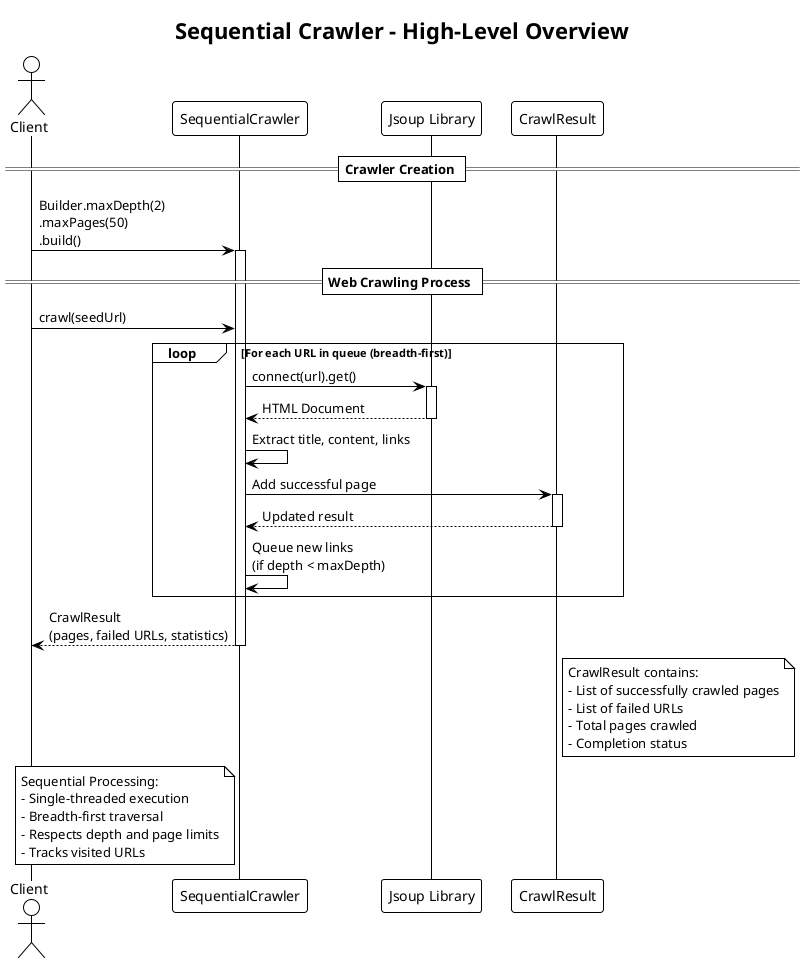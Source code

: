 @startuml
!theme plain
title Sequential Crawler - High-Level Overview

actor "Client" as Client
participant "SequentialCrawler" as Crawler
participant "Jsoup Library" as Jsoup
participant "CrawlResult" as Result

== Crawler Creation ==
Client -> Crawler: Builder.maxDepth(2)\n.maxPages(50)\n.build()
activate Crawler

== Web Crawling Process ==
Client -> Crawler: crawl(seedUrl)

loop For each URL in queue (breadth-first)
Crawler -> Jsoup: connect(url).get()
activate Jsoup
Jsoup --> Crawler: HTML Document
deactivate Jsoup

Crawler -> Crawler: Extract title, content, links
Crawler -> Result: Add successful page
activate Result
Result --> Crawler: Updated result
deactivate Result

Crawler -> Crawler: Queue new links\n(if depth < maxDepth)
end

Crawler --> Client: CrawlResult\n(pages, failed URLs, statistics)
deactivate Crawler

note right of Result
  CrawlResult contains:
  - List of successfully crawled pages
  - List of failed URLs
  - Total pages crawled
  - Completion status
end note

note left of Crawler
  Sequential Processing:
  - Single-threaded execution
  - Breadth-first traversal
  - Respects depth and page limits
  - Tracks visited URLs
end note

@enduml

